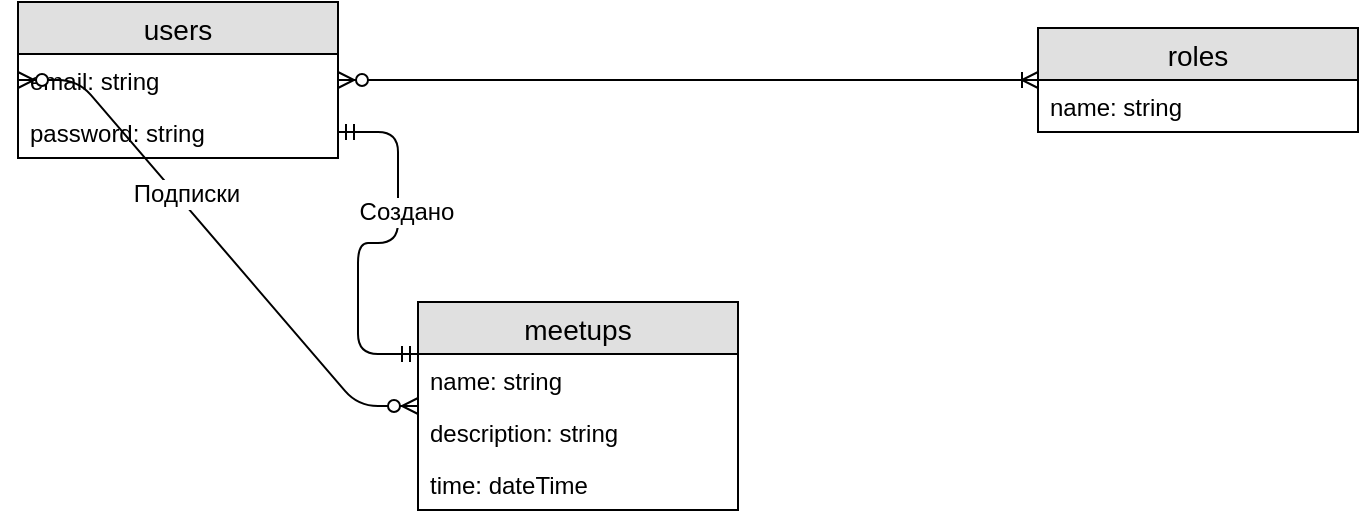 <mxfile version="12.1.3" pages="1"><diagram id="rcRsAMK8coLZJV-Puuy7" name="Page-1"><mxGraphModel dx="1898" dy="1538" grid="1" gridSize="10" guides="1" tooltips="1" connect="1" arrows="1" fold="1" page="1" pageScale="1" pageWidth="827" pageHeight="1169" math="0" shadow="0"><root><mxCell id="0"/><mxCell id="1" parent="0"/><mxCell id="RXCFslAZMt6pJVMm8sCe-32" value="meetups" style="swimlane;fontStyle=0;childLayout=stackLayout;horizontal=1;startSize=26;fillColor=#e0e0e0;horizontalStack=0;resizeParent=1;resizeParentMax=0;resizeLast=0;collapsible=1;marginBottom=0;swimlaneFillColor=#ffffff;align=center;fontSize=14;" vertex="1" parent="1"><mxGeometry x="-180" y="-340" width="160" height="104" as="geometry"/></mxCell><mxCell id="RXCFslAZMt6pJVMm8sCe-33" value="name: string" style="text;strokeColor=none;fillColor=none;spacingLeft=4;spacingRight=4;overflow=hidden;rotatable=0;points=[[0,0.5],[1,0.5]];portConstraint=eastwest;fontSize=12;" vertex="1" parent="RXCFslAZMt6pJVMm8sCe-32"><mxGeometry y="26" width="160" height="26" as="geometry"/></mxCell><mxCell id="RXCFslAZMt6pJVMm8sCe-34" value="description: string" style="text;strokeColor=none;fillColor=none;spacingLeft=4;spacingRight=4;overflow=hidden;rotatable=0;points=[[0,0.5],[1,0.5]];portConstraint=eastwest;fontSize=12;" vertex="1" parent="RXCFslAZMt6pJVMm8sCe-32"><mxGeometry y="52" width="160" height="26" as="geometry"/></mxCell><mxCell id="RXCFslAZMt6pJVMm8sCe-35" value="time: dateTime" style="text;strokeColor=none;fillColor=none;spacingLeft=4;spacingRight=4;overflow=hidden;rotatable=0;points=[[0,0.5],[1,0.5]];portConstraint=eastwest;fontSize=12;" vertex="1" parent="RXCFslAZMt6pJVMm8sCe-32"><mxGeometry y="78" width="160" height="26" as="geometry"/></mxCell><mxCell id="RXCFslAZMt6pJVMm8sCe-36" value="users" style="swimlane;fontStyle=0;childLayout=stackLayout;horizontal=1;startSize=26;fillColor=#e0e0e0;horizontalStack=0;resizeParent=1;resizeParentMax=0;resizeLast=0;collapsible=1;marginBottom=0;swimlaneFillColor=#ffffff;align=center;fontSize=14;" vertex="1" parent="1"><mxGeometry x="-380" y="-490" width="160" height="78" as="geometry"/></mxCell><mxCell id="RXCFslAZMt6pJVMm8sCe-37" value="email: string" style="text;strokeColor=none;fillColor=none;spacingLeft=4;spacingRight=4;overflow=hidden;rotatable=0;points=[[0,0.5],[1,0.5]];portConstraint=eastwest;fontSize=12;" vertex="1" parent="RXCFslAZMt6pJVMm8sCe-36"><mxGeometry y="26" width="160" height="26" as="geometry"/></mxCell><mxCell id="RXCFslAZMt6pJVMm8sCe-38" value="password: string" style="text;strokeColor=none;fillColor=none;spacingLeft=4;spacingRight=4;overflow=hidden;rotatable=0;points=[[0,0.5],[1,0.5]];portConstraint=eastwest;fontSize=12;" vertex="1" parent="RXCFslAZMt6pJVMm8sCe-36"><mxGeometry y="52" width="160" height="26" as="geometry"/></mxCell><mxCell id="RXCFslAZMt6pJVMm8sCe-40" value="roles" style="swimlane;fontStyle=0;childLayout=stackLayout;horizontal=1;startSize=26;fillColor=#e0e0e0;horizontalStack=0;resizeParent=1;resizeParentMax=0;resizeLast=0;collapsible=1;marginBottom=0;swimlaneFillColor=#ffffff;align=center;fontSize=14;" vertex="1" parent="1"><mxGeometry x="130" y="-477" width="160" height="52" as="geometry"/></mxCell><mxCell id="RXCFslAZMt6pJVMm8sCe-41" value="name: string" style="text;strokeColor=none;fillColor=none;spacingLeft=4;spacingRight=4;overflow=hidden;rotatable=0;points=[[0,0.5],[1,0.5]];portConstraint=eastwest;fontSize=12;" vertex="1" parent="RXCFslAZMt6pJVMm8sCe-40"><mxGeometry y="26" width="160" height="26" as="geometry"/></mxCell><mxCell id="RXCFslAZMt6pJVMm8sCe-43" value="" style="edgeStyle=entityRelationEdgeStyle;fontSize=12;html=1;endArrow=ERoneToMany;startArrow=ERzeroToMany;entryX=0;entryY=0.5;entryDx=0;entryDy=0;" edge="1" parent="1" source="RXCFslAZMt6pJVMm8sCe-37" target="RXCFslAZMt6pJVMm8sCe-40"><mxGeometry width="100" height="100" relative="1" as="geometry"><mxPoint x="20" y="-241" as="sourcePoint"/><mxPoint x="161.421" y="-341" as="targetPoint"/></mxGeometry></mxCell><mxCell id="RXCFslAZMt6pJVMm8sCe-44" value="" style="edgeStyle=entityRelationEdgeStyle;fontSize=12;html=1;endArrow=ERzeroToMany;endFill=1;startArrow=ERzeroToMany;entryX=0;entryY=0.5;entryDx=0;entryDy=0;" edge="1" parent="1" source="RXCFslAZMt6pJVMm8sCe-32" target="RXCFslAZMt6pJVMm8sCe-37"><mxGeometry width="100" height="100" relative="1" as="geometry"><mxPoint x="-350" y="-250" as="sourcePoint"/><mxPoint x="-390" y="-164.771" as="targetPoint"/></mxGeometry></mxCell><mxCell id="RXCFslAZMt6pJVMm8sCe-45" value="Подписки" style="text;html=1;resizable=0;points=[];align=center;verticalAlign=middle;labelBackgroundColor=#ffffff;" vertex="1" connectable="0" parent="RXCFslAZMt6pJVMm8sCe-44"><mxGeometry x="0.215" y="-4" relative="1" as="geometry"><mxPoint as="offset"/></mxGeometry></mxCell><mxCell id="RXCFslAZMt6pJVMm8sCe-46" value="" style="edgeStyle=entityRelationEdgeStyle;fontSize=12;html=1;endArrow=ERmandOne;startArrow=ERmandOne;entryX=0;entryY=0.25;entryDx=0;entryDy=0;exitX=1;exitY=0.5;exitDx=0;exitDy=0;" edge="1" parent="1" source="RXCFslAZMt6pJVMm8sCe-38" target="RXCFslAZMt6pJVMm8sCe-32"><mxGeometry width="100" height="100" relative="1" as="geometry"><mxPoint x="-300" y="-274" as="sourcePoint"/><mxPoint x="270" y="-320" as="targetPoint"/></mxGeometry></mxCell><mxCell id="RXCFslAZMt6pJVMm8sCe-47" value="Создано" style="text;html=1;resizable=0;points=[];align=center;verticalAlign=middle;labelBackgroundColor=#ffffff;" vertex="1" connectable="0" parent="RXCFslAZMt6pJVMm8sCe-46"><mxGeometry x="-0.26" y="4" relative="1" as="geometry"><mxPoint y="-1" as="offset"/></mxGeometry></mxCell></root></mxGraphModel></diagram></mxfile>